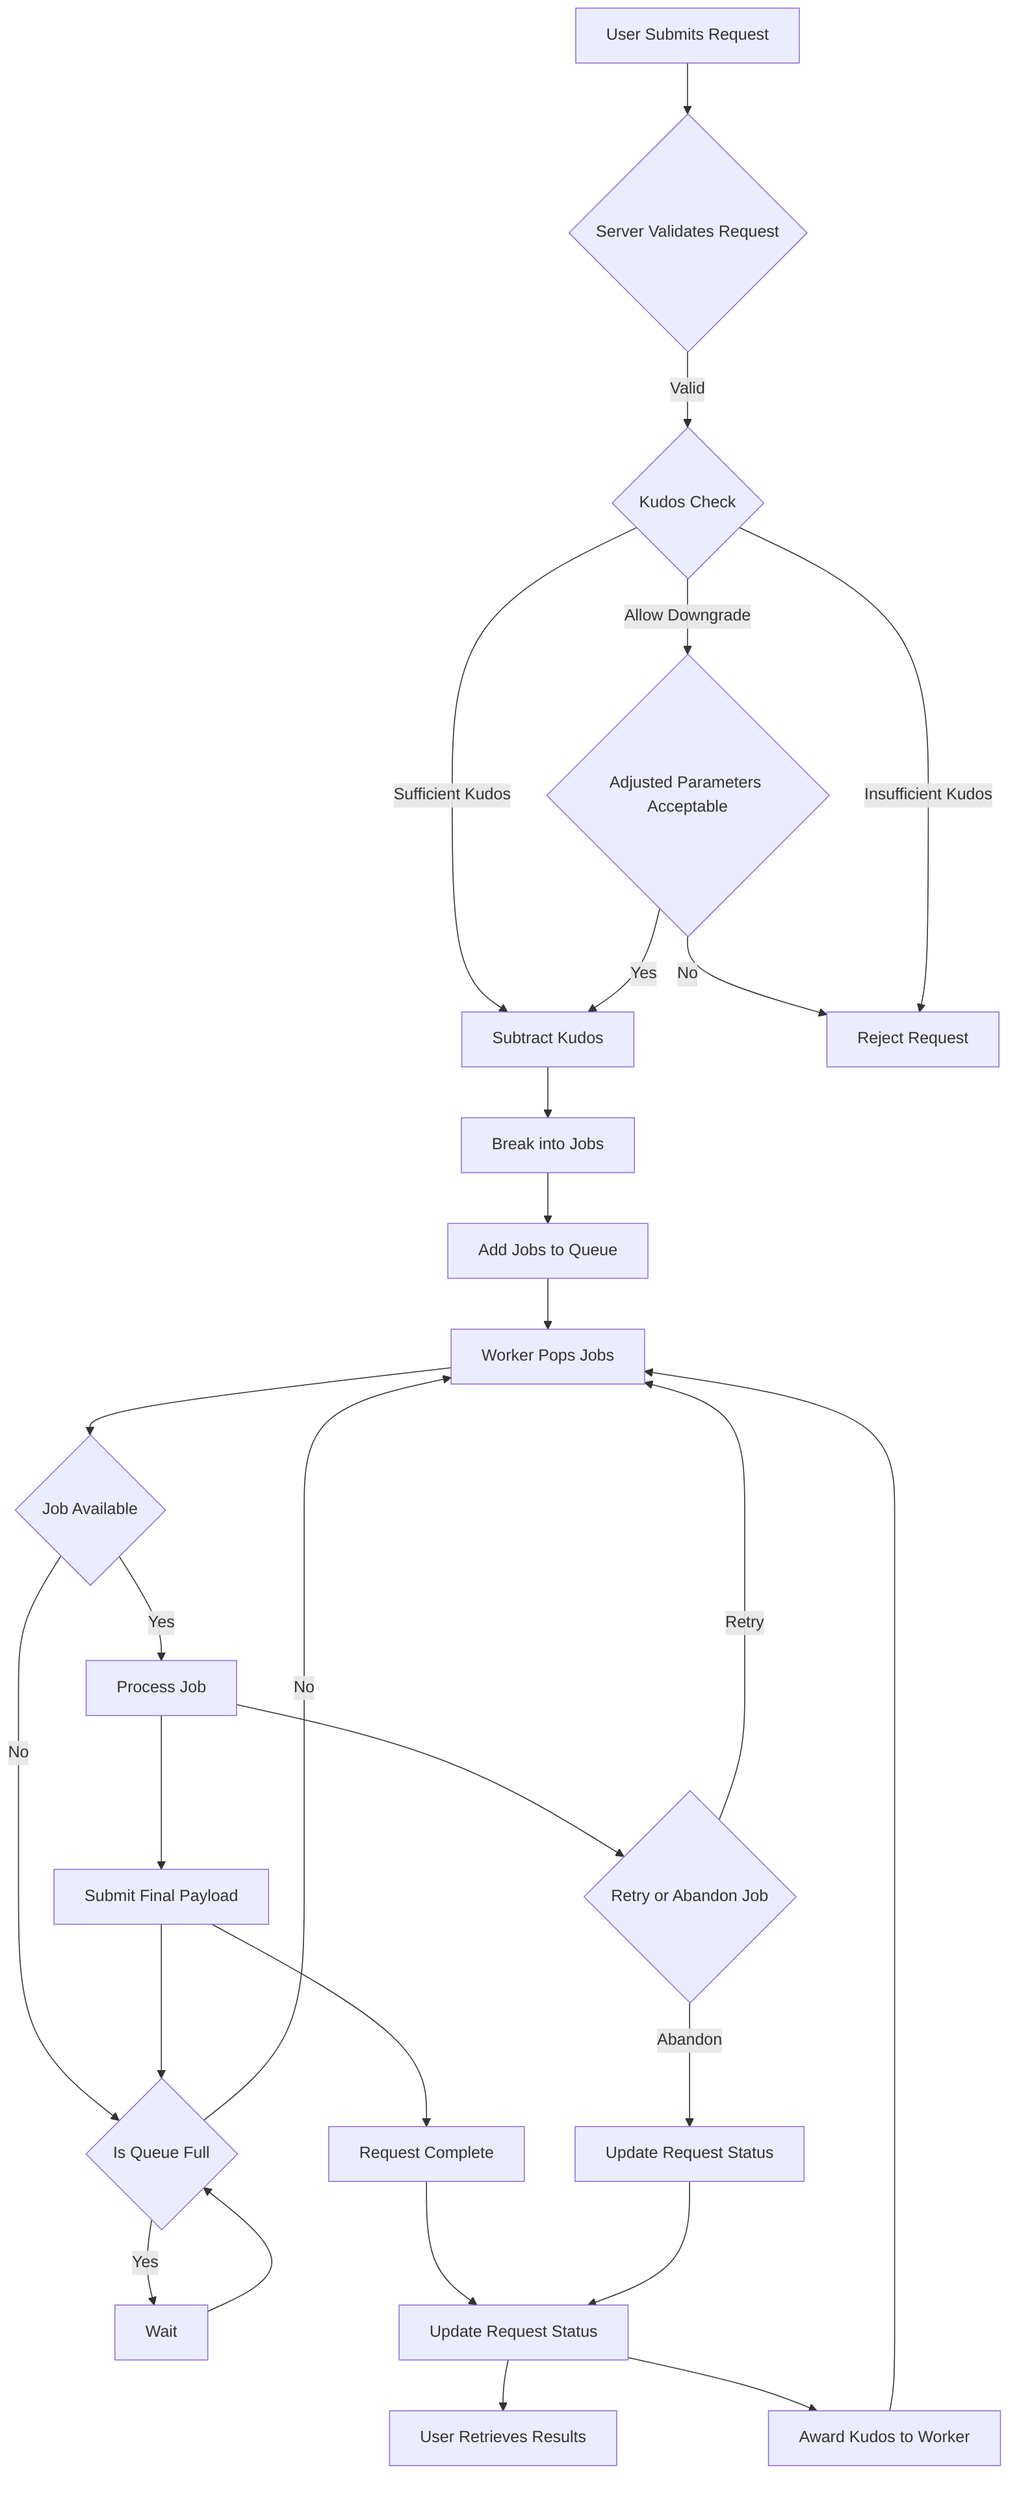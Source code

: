 graph TD
    A[User Submits Request] --> B{Server Validates Request}
    B -->|Valid| C{Kudos Check}
    C -->|Sufficient Kudos| D[Subtract Kudos]
    C -->|Allow Downgrade| E{Adjusted Parameters Acceptable}
    E -->|Yes| D
    E -->|No| F[Reject Request]
    C -->|Insufficient Kudos| F
    D --> G[Break into Jobs]
    G --> H[Add Jobs to Queue]
    
    H --> I[Worker Pops Jobs]
    I --> J{Job Available}
    J -->|Yes| K[Process Job]
    J -->|No| L{Is Queue Full}
    L -->|Yes| M[Wait]
    L -->|No| I
    M --> L
    K --> N{Retry or Abandon Job}
    N -->|Retry| I
    N -->|Abandon| O[Update Request Status]
    K --> P[Submit Final Payload]
    P --> L
    P --> Q[Request Complete]
    
    Q --> R[Update Request Status]
    O --> R
    R --> S[User Retrieves Results]
    R --> T[Award Kudos to Worker]
    T --> I